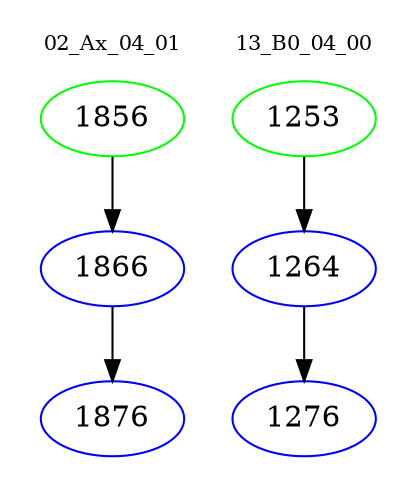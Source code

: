 digraph{
subgraph cluster_0 {
color = white
label = "02_Ax_04_01";
fontsize=10;
T0_1856 [label="1856", color="green"]
T0_1856 -> T0_1866 [color="black"]
T0_1866 [label="1866", color="blue"]
T0_1866 -> T0_1876 [color="black"]
T0_1876 [label="1876", color="blue"]
}
subgraph cluster_1 {
color = white
label = "13_B0_04_00";
fontsize=10;
T1_1253 [label="1253", color="green"]
T1_1253 -> T1_1264 [color="black"]
T1_1264 [label="1264", color="blue"]
T1_1264 -> T1_1276 [color="black"]
T1_1276 [label="1276", color="blue"]
}
}
